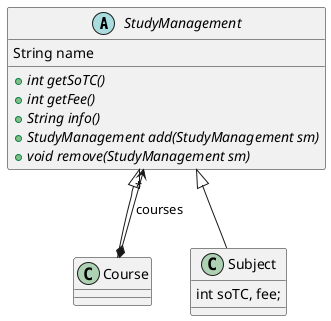 @startuml
'https://plantuml.com/class-diagram

abstract class StudyManagement {
    String name
    + {abstract} int getSoTC()
    + {abstract} int getFee()
    + {abstract} String info()
    + {abstract} StudyManagement add(StudyManagement sm)
    + {abstract} void remove(StudyManagement sm)
}

class Course

class Subject {
    int soTC, fee;
}

Course *--> "*" StudyManagement: "courses"

StudyManagement <|-- Subject
StudyManagement <|-- Course




@enduml